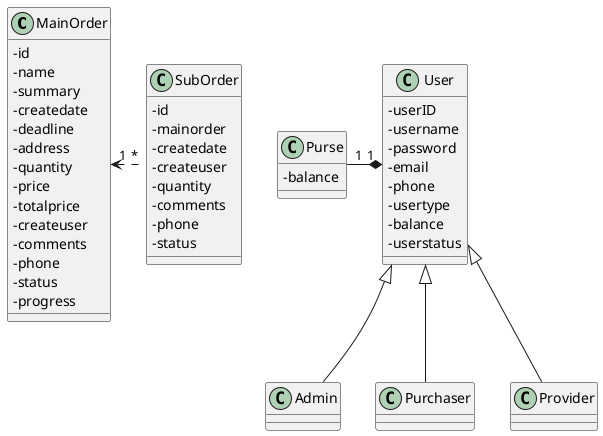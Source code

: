  @startuml
' default
' top to down direction
' 禁用图形特性

' scale 5000*1000

skinparam classAttributeIconSize 0

class MainOrder{
	-id
	-name
	-summary
	-createdate
	-deadline
	-address
	-quantity
	-price
	-totalprice
	-createuser
	-comments
	-phone
	-status
	-progress
}

class SubOrder{
	-id
	-mainorder
	-createdate
	-createuser
	-quantity
	-comments
	-phone
	-status
}



class User{
	-userID
	-username
	-password
	-email
	-phone
	-usertype
	-balance
	-userstatus
}

class Purse{
	-balance
}

together {
	class User
	class MainOrder
	class SubOrder
}


User "1" *-left- "1" Purse
User <|-- Admin
User <|-- Purchaser
User <|-- Provider


' MainOrder -[hidden]down- User
SubOrder "*" .left.> "1" MainOrder

@enduml